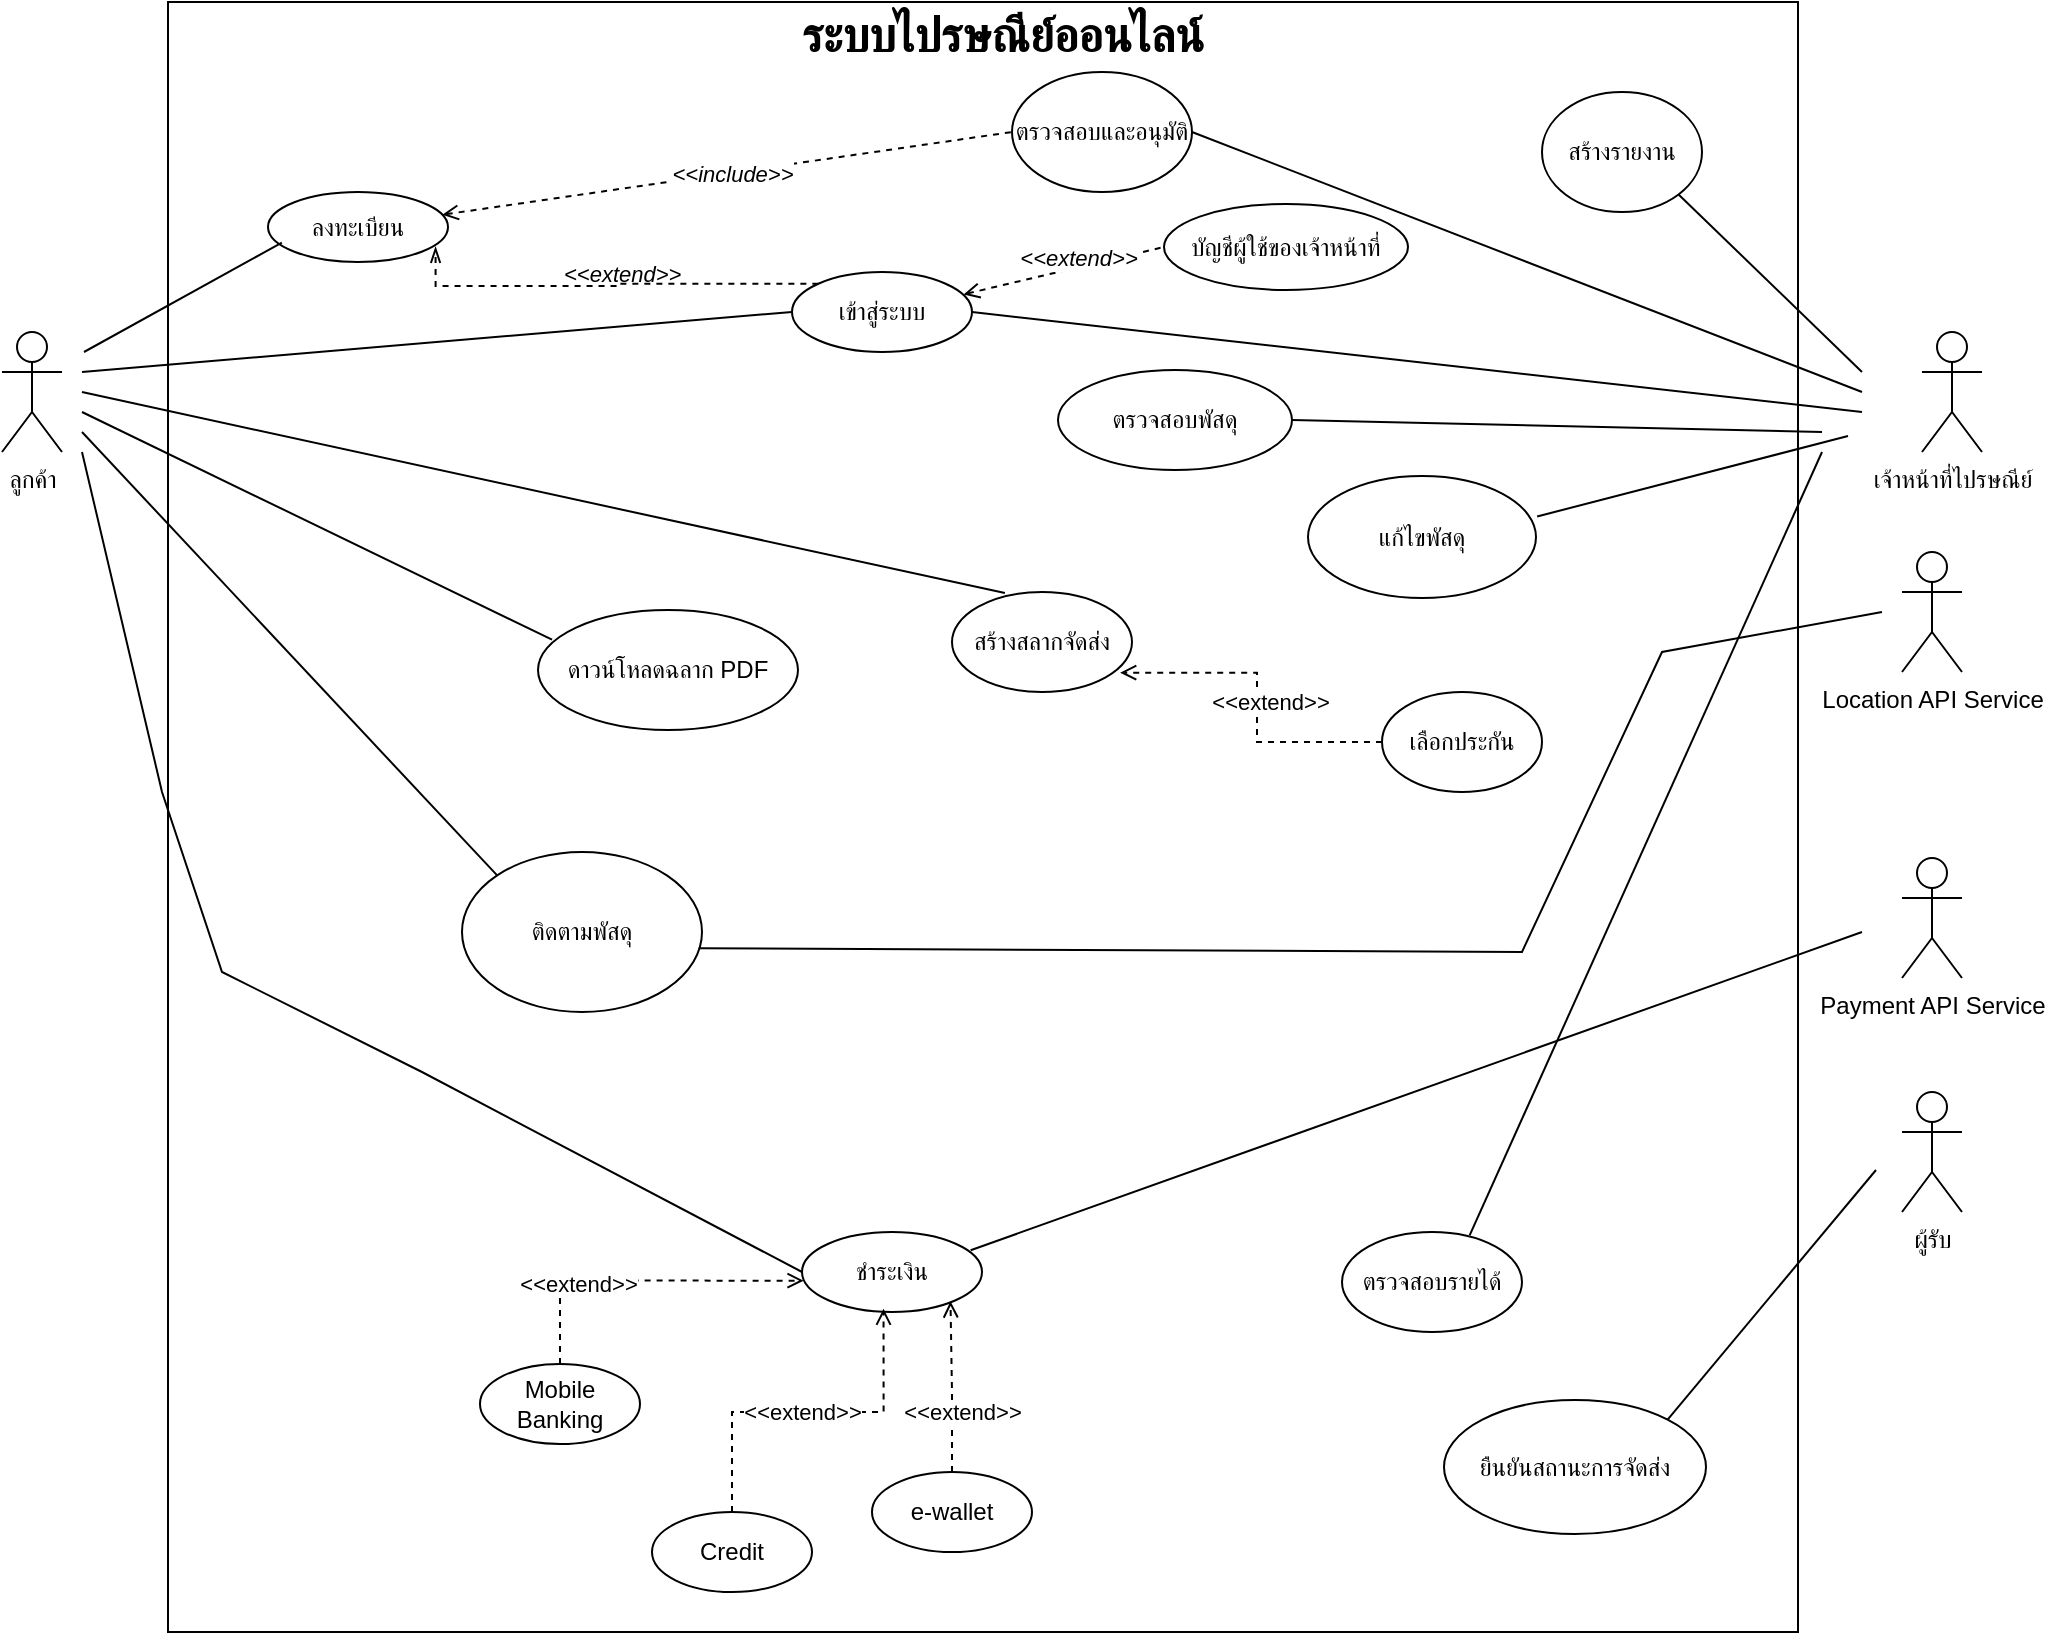 <mxfile version="24.7.1" type="device" pages="2">
  <diagram name="Page-1" id="95ZrPIqYdcXDnfF_MBru">
    <mxGraphModel dx="1434" dy="762" grid="0" gridSize="10" guides="1" tooltips="1" connect="1" arrows="1" fold="1" page="0" pageScale="1" pageWidth="1100" pageHeight="850" math="0" shadow="0">
      <root>
        <mxCell id="0" />
        <mxCell id="1" parent="0" />
        <mxCell id="7-6Lv_rlzNiXegF4iWon-155" value="&lt;div&gt;&lt;br/&gt;&lt;/div&gt;" style="whiteSpace=wrap;html=1;aspect=fixed;" parent="1" vertex="1">
          <mxGeometry x="143" y="145" width="815" height="815" as="geometry" />
        </mxCell>
        <mxCell id="7-6Lv_rlzNiXegF4iWon-2" value="&lt;span style=&quot;line-height: 107%;&quot; lang=&quot;TH&quot;&gt;&lt;b style=&quot;&quot;&gt;&lt;font face=&quot;Helvetica&quot; style=&quot;font-size: 24px;&quot;&gt;ระบบไปรษณีย์ออนไลน์&lt;/font&gt;&lt;/b&gt;&lt;/span&gt;" style="text;html=1;align=center;verticalAlign=middle;whiteSpace=wrap;rounded=0;" parent="1" vertex="1">
          <mxGeometry x="422" y="149" width="277" height="29" as="geometry" />
        </mxCell>
        <mxCell id="7-6Lv_rlzNiXegF4iWon-3" value="ลูกค้า" style="shape=umlActor;verticalLabelPosition=bottom;verticalAlign=top;html=1;outlineConnect=0;" parent="1" vertex="1">
          <mxGeometry x="60" y="310" width="30" height="60" as="geometry" />
        </mxCell>
        <mxCell id="7-6Lv_rlzNiXegF4iWon-7" value="Payment API Service" style="shape=umlActor;verticalLabelPosition=bottom;verticalAlign=top;html=1;outlineConnect=0;" parent="1" vertex="1">
          <mxGeometry x="1010" y="573" width="30" height="60" as="geometry" />
        </mxCell>
        <mxCell id="7-6Lv_rlzNiXegF4iWon-15" value="&lt;span style=&quot;line-height: 107%;&quot; lang=&quot;TH&quot;&gt;&lt;font style=&quot;font-size: 12px;&quot; face=&quot;Helvetica&quot;&gt;เจ้าหน้าที่ไปรษณีย์&lt;/font&gt;&lt;/span&gt;" style="shape=umlActor;verticalLabelPosition=bottom;verticalAlign=top;html=1;outlineConnect=0;" parent="1" vertex="1">
          <mxGeometry x="1020" y="310" width="30" height="60" as="geometry" />
        </mxCell>
        <mxCell id="7-6Lv_rlzNiXegF4iWon-23" value="ตรวจสอบและอนุมัติ" style="ellipse;whiteSpace=wrap;html=1;" parent="1" vertex="1">
          <mxGeometry x="565" y="180" width="90" height="60" as="geometry" />
        </mxCell>
        <mxCell id="7-6Lv_rlzNiXegF4iWon-30" value="เข้าสู่ระบบ" style="ellipse;whiteSpace=wrap;html=1;" parent="1" vertex="1">
          <mxGeometry x="455" y="280" width="90" height="40" as="geometry" />
        </mxCell>
        <mxCell id="7-6Lv_rlzNiXegF4iWon-35" value="ลงทะเบียน" style="ellipse;whiteSpace=wrap;html=1;" parent="1" vertex="1">
          <mxGeometry x="193" y="240" width="90" height="35" as="geometry" />
        </mxCell>
        <mxCell id="7-6Lv_rlzNiXegF4iWon-38" value="" style="endArrow=none;html=1;rounded=0;entryX=0;entryY=0.5;entryDx=0;entryDy=0;" parent="1" target="7-6Lv_rlzNiXegF4iWon-30" edge="1">
          <mxGeometry width="50" height="50" relative="1" as="geometry">
            <mxPoint x="100" y="330" as="sourcePoint" />
            <mxPoint x="470" y="250" as="targetPoint" />
          </mxGeometry>
        </mxCell>
        <mxCell id="7-6Lv_rlzNiXegF4iWon-41" value="" style="endArrow=none;html=1;rounded=0;entryX=1;entryY=0.5;entryDx=0;entryDy=0;" parent="1" target="7-6Lv_rlzNiXegF4iWon-23" edge="1">
          <mxGeometry width="50" height="50" relative="1" as="geometry">
            <mxPoint x="990" y="340" as="sourcePoint" />
            <mxPoint x="650" y="310" as="targetPoint" />
          </mxGeometry>
        </mxCell>
        <mxCell id="7-6Lv_rlzNiXegF4iWon-44" value="สร้างสลากจัดส่ง" style="ellipse;whiteSpace=wrap;html=1;" parent="1" vertex="1">
          <mxGeometry x="535" y="440" width="90" height="50" as="geometry" />
        </mxCell>
        <mxCell id="7-6Lv_rlzNiXegF4iWon-45" value="" style="endArrow=none;html=1;rounded=0;exitX=1;exitY=0.5;exitDx=0;exitDy=0;" parent="1" source="7-6Lv_rlzNiXegF4iWon-30" edge="1">
          <mxGeometry width="50" height="50" relative="1" as="geometry">
            <mxPoint x="670" y="430" as="sourcePoint" />
            <mxPoint x="990" y="350" as="targetPoint" />
          </mxGeometry>
        </mxCell>
        <mxCell id="7-6Lv_rlzNiXegF4iWon-47" value="" style="endArrow=none;html=1;rounded=0;entryX=0.294;entryY=0.011;entryDx=0;entryDy=0;entryPerimeter=0;" parent="1" target="7-6Lv_rlzNiXegF4iWon-44" edge="1">
          <mxGeometry width="50" height="50" relative="1" as="geometry">
            <mxPoint x="100" y="340" as="sourcePoint" />
            <mxPoint x="320" y="390" as="targetPoint" />
          </mxGeometry>
        </mxCell>
        <mxCell id="7-6Lv_rlzNiXegF4iWon-63" value="ตรวจสอบพัสดุ" style="ellipse;whiteSpace=wrap;html=1;" parent="1" vertex="1">
          <mxGeometry x="588" y="329" width="117" height="50" as="geometry" />
        </mxCell>
        <mxCell id="7-6Lv_rlzNiXegF4iWon-65" value="" style="endArrow=none;html=1;rounded=0;exitX=1;exitY=0.5;exitDx=0;exitDy=0;" parent="1" source="7-6Lv_rlzNiXegF4iWon-63" edge="1">
          <mxGeometry width="50" height="50" relative="1" as="geometry">
            <mxPoint x="620" y="470" as="sourcePoint" />
            <mxPoint x="970" y="360" as="targetPoint" />
          </mxGeometry>
        </mxCell>
        <mxCell id="7-6Lv_rlzNiXegF4iWon-66" value="ชำระเงิน" style="ellipse;whiteSpace=wrap;html=1;" parent="1" vertex="1">
          <mxGeometry x="460" y="760" width="90" height="40" as="geometry" />
        </mxCell>
        <mxCell id="7-6Lv_rlzNiXegF4iWon-70" value="" style="endArrow=none;html=1;rounded=0;entryX=0;entryY=0.5;entryDx=0;entryDy=0;" parent="1" target="7-6Lv_rlzNiXegF4iWon-66" edge="1">
          <mxGeometry width="50" height="50" relative="1" as="geometry">
            <mxPoint x="100" y="370" as="sourcePoint" />
            <mxPoint x="400" y="510" as="targetPoint" />
            <Array as="points">
              <mxPoint x="140" y="540" />
              <mxPoint x="170" y="630" />
              <mxPoint x="270" y="680" />
            </Array>
          </mxGeometry>
        </mxCell>
        <mxCell id="7-6Lv_rlzNiXegF4iWon-71" value="Mobile Banking" style="ellipse;whiteSpace=wrap;html=1;" parent="1" vertex="1">
          <mxGeometry x="299" y="826" width="80" height="40" as="geometry" />
        </mxCell>
        <mxCell id="7-6Lv_rlzNiXegF4iWon-72" value="Credit" style="ellipse;whiteSpace=wrap;html=1;" parent="1" vertex="1">
          <mxGeometry x="385" y="900" width="80" height="40" as="geometry" />
        </mxCell>
        <mxCell id="7-6Lv_rlzNiXegF4iWon-74" value="" style="endArrow=none;html=1;rounded=0;exitX=0.937;exitY=0.228;exitDx=0;exitDy=0;exitPerimeter=0;" parent="1" source="7-6Lv_rlzNiXegF4iWon-66" edge="1">
          <mxGeometry width="50" height="50" relative="1" as="geometry">
            <mxPoint x="750" y="710" as="sourcePoint" />
            <mxPoint x="990" y="610" as="targetPoint" />
          </mxGeometry>
        </mxCell>
        <mxCell id="7-6Lv_rlzNiXegF4iWon-76" value="e-wallet" style="ellipse;whiteSpace=wrap;html=1;" parent="1" vertex="1">
          <mxGeometry x="495" y="880" width="80" height="40" as="geometry" />
        </mxCell>
        <mxCell id="7-6Lv_rlzNiXegF4iWon-77" style="edgeStyle=orthogonalEdgeStyle;rounded=0;orthogonalLoop=1;jettySize=auto;html=1;exitX=0.5;exitY=0;exitDx=0;exitDy=0;entryX=0.009;entryY=0.608;entryDx=0;entryDy=0;entryPerimeter=0;dashed=1;endArrow=open;endFill=0;" parent="1" source="7-6Lv_rlzNiXegF4iWon-71" target="7-6Lv_rlzNiXegF4iWon-66" edge="1">
          <mxGeometry relative="1" as="geometry" />
        </mxCell>
        <mxCell id="7-6Lv_rlzNiXegF4iWon-80" value="&amp;lt;&amp;lt;extend&amp;gt;&amp;gt;" style="edgeLabel;html=1;align=center;verticalAlign=middle;resizable=0;points=[];" parent="7-6Lv_rlzNiXegF4iWon-77" vertex="1" connectable="0">
          <mxGeometry x="-0.381" y="-1" relative="1" as="geometry">
            <mxPoint as="offset" />
          </mxGeometry>
        </mxCell>
        <mxCell id="7-6Lv_rlzNiXegF4iWon-78" style="edgeStyle=orthogonalEdgeStyle;rounded=0;orthogonalLoop=1;jettySize=auto;html=1;exitX=0.5;exitY=0;exitDx=0;exitDy=0;entryX=0.453;entryY=0.958;entryDx=0;entryDy=0;entryPerimeter=0;dashed=1;endArrow=open;endFill=0;" parent="1" source="7-6Lv_rlzNiXegF4iWon-72" target="7-6Lv_rlzNiXegF4iWon-66" edge="1">
          <mxGeometry relative="1" as="geometry" />
        </mxCell>
        <mxCell id="7-6Lv_rlzNiXegF4iWon-81" value="&amp;lt;&amp;lt;extend&amp;gt;&amp;gt;" style="edgeLabel;html=1;align=center;verticalAlign=middle;resizable=0;points=[];" parent="7-6Lv_rlzNiXegF4iWon-78" vertex="1" connectable="0">
          <mxGeometry x="0.123" y="1" relative="1" as="geometry">
            <mxPoint x="-15" y="1" as="offset" />
          </mxGeometry>
        </mxCell>
        <mxCell id="7-6Lv_rlzNiXegF4iWon-84" value="เลือกประกัน" style="ellipse;whiteSpace=wrap;html=1;" parent="1" vertex="1">
          <mxGeometry x="750" y="490" width="80" height="50" as="geometry" />
        </mxCell>
        <mxCell id="7-6Lv_rlzNiXegF4iWon-99" value="สร้างรายงาน" style="ellipse;whiteSpace=wrap;html=1;" parent="1" vertex="1">
          <mxGeometry x="830" y="190" width="80" height="60" as="geometry" />
        </mxCell>
        <mxCell id="7-6Lv_rlzNiXegF4iWon-101" value="" style="endArrow=none;html=1;rounded=0;entryX=1;entryY=1;entryDx=0;entryDy=0;" parent="1" target="7-6Lv_rlzNiXegF4iWon-99" edge="1">
          <mxGeometry width="50" height="50" relative="1" as="geometry">
            <mxPoint x="990" y="330" as="sourcePoint" />
            <mxPoint x="880" y="270" as="targetPoint" />
          </mxGeometry>
        </mxCell>
        <mxCell id="7-6Lv_rlzNiXegF4iWon-110" style="edgeStyle=orthogonalEdgeStyle;rounded=0;orthogonalLoop=1;jettySize=auto;html=1;exitX=0.5;exitY=0;exitDx=0;exitDy=0;entryX=0.825;entryY=0.867;entryDx=0;entryDy=0;entryPerimeter=0;dashed=1;endArrow=open;endFill=0;" parent="1" source="7-6Lv_rlzNiXegF4iWon-76" target="7-6Lv_rlzNiXegF4iWon-66" edge="1">
          <mxGeometry relative="1" as="geometry" />
        </mxCell>
        <mxCell id="7-6Lv_rlzNiXegF4iWon-113" value="&amp;lt;&amp;lt;extend&amp;gt;&amp;gt;" style="edgeLabel;html=1;align=center;verticalAlign=middle;resizable=0;points=[];" parent="1" vertex="1" connectable="0">
          <mxGeometry x="540" y="850" as="geometry" />
        </mxCell>
        <mxCell id="7-6Lv_rlzNiXegF4iWon-115" style="edgeStyle=orthogonalEdgeStyle;rounded=0;orthogonalLoop=1;jettySize=auto;html=1;exitX=0;exitY=0.5;exitDx=0;exitDy=0;entryX=0.934;entryY=0.807;entryDx=0;entryDy=0;entryPerimeter=0;dashed=1;endArrow=open;endFill=0;" parent="1" source="7-6Lv_rlzNiXegF4iWon-84" target="7-6Lv_rlzNiXegF4iWon-44" edge="1">
          <mxGeometry relative="1" as="geometry" />
        </mxCell>
        <mxCell id="7-6Lv_rlzNiXegF4iWon-117" value="&amp;lt;&amp;lt;extend&amp;gt;&amp;gt;" style="edgeLabel;html=1;align=center;verticalAlign=middle;resizable=0;points=[];" parent="7-6Lv_rlzNiXegF4iWon-115" vertex="1" connectable="0">
          <mxGeometry x="-0.324" relative="1" as="geometry">
            <mxPoint y="-20" as="offset" />
          </mxGeometry>
        </mxCell>
        <mxCell id="7-6Lv_rlzNiXegF4iWon-118" value="ดาวน์โหลดฉลาก PDF" style="ellipse;whiteSpace=wrap;html=1;" parent="1" vertex="1">
          <mxGeometry x="328" y="449" width="130" height="60" as="geometry" />
        </mxCell>
        <mxCell id="7-6Lv_rlzNiXegF4iWon-119" value="" style="endArrow=none;html=1;rounded=0;entryX=0.054;entryY=0.247;entryDx=0;entryDy=0;entryPerimeter=0;" parent="1" target="7-6Lv_rlzNiXegF4iWon-118" edge="1">
          <mxGeometry width="50" height="50" relative="1" as="geometry">
            <mxPoint x="100" y="350" as="sourcePoint" />
            <mxPoint x="390" y="480" as="targetPoint" />
          </mxGeometry>
        </mxCell>
        <mxCell id="7-6Lv_rlzNiXegF4iWon-122" value="ติดตามพัสดุ" style="ellipse;whiteSpace=wrap;html=1;" parent="1" vertex="1">
          <mxGeometry x="290" y="570" width="120" height="80" as="geometry" />
        </mxCell>
        <mxCell id="7-6Lv_rlzNiXegF4iWon-123" value="" style="endArrow=none;html=1;rounded=0;exitX=0.986;exitY=0.601;exitDx=0;exitDy=0;exitPerimeter=0;" parent="1" source="7-6Lv_rlzNiXegF4iWon-122" edge="1">
          <mxGeometry width="50" height="50" relative="1" as="geometry">
            <mxPoint x="390" y="570" as="sourcePoint" />
            <mxPoint x="1000" y="450" as="targetPoint" />
            <Array as="points">
              <mxPoint x="820" y="620" />
              <mxPoint x="890" y="470" />
            </Array>
          </mxGeometry>
        </mxCell>
        <mxCell id="7-6Lv_rlzNiXegF4iWon-124" value="" style="endArrow=none;html=1;rounded=0;exitX=0;exitY=0;exitDx=0;exitDy=0;" parent="1" source="7-6Lv_rlzNiXegF4iWon-122" edge="1">
          <mxGeometry width="50" height="50" relative="1" as="geometry">
            <mxPoint x="370" y="510" as="sourcePoint" />
            <mxPoint x="100" y="360" as="targetPoint" />
          </mxGeometry>
        </mxCell>
        <mxCell id="7-6Lv_rlzNiXegF4iWon-125" value="Location API Service" style="shape=umlActor;verticalLabelPosition=bottom;verticalAlign=top;html=1;outlineConnect=0;" parent="1" vertex="1">
          <mxGeometry x="1010" y="420" width="30" height="60" as="geometry" />
        </mxCell>
        <mxCell id="7-6Lv_rlzNiXegF4iWon-144" value="ตรวจสอบรายได้" style="ellipse;whiteSpace=wrap;html=1;" parent="1" vertex="1">
          <mxGeometry x="730" y="760" width="90" height="50" as="geometry" />
        </mxCell>
        <mxCell id="7-6Lv_rlzNiXegF4iWon-145" value="" style="endArrow=none;html=1;rounded=0;exitX=0.709;exitY=0.034;exitDx=0;exitDy=0;exitPerimeter=0;" parent="1" source="7-6Lv_rlzNiXegF4iWon-144" edge="1">
          <mxGeometry width="50" height="50" relative="1" as="geometry">
            <mxPoint x="710" y="640" as="sourcePoint" />
            <mxPoint x="970" y="370" as="targetPoint" />
          </mxGeometry>
        </mxCell>
        <mxCell id="KJnzrBuLwKT1FvQzbsOl-3" value="" style="endArrow=none;html=1;rounded=0;entryX=0.077;entryY=0.723;entryDx=0;entryDy=0;entryPerimeter=0;" parent="1" target="7-6Lv_rlzNiXegF4iWon-35" edge="1">
          <mxGeometry width="50" height="50" relative="1" as="geometry">
            <mxPoint x="101" y="320" as="sourcePoint" />
            <mxPoint x="559" y="267" as="targetPoint" />
          </mxGeometry>
        </mxCell>
        <mxCell id="KJnzrBuLwKT1FvQzbsOl-5" value="" style="endArrow=none;dashed=1;html=1;rounded=0;entryX=0;entryY=0.5;entryDx=0;entryDy=0;startArrow=open;startFill=0;" parent="1" source="7-6Lv_rlzNiXegF4iWon-35" target="7-6Lv_rlzNiXegF4iWon-23" edge="1">
          <mxGeometry width="50" height="50" relative="1" as="geometry">
            <mxPoint x="434.1" y="208.35" as="sourcePoint" />
            <mxPoint x="562" y="178" as="targetPoint" />
          </mxGeometry>
        </mxCell>
        <mxCell id="KJnzrBuLwKT1FvQzbsOl-6" value="&lt;i&gt;&amp;lt;&amp;lt;include&amp;gt;&amp;gt;&lt;/i&gt;" style="edgeLabel;html=1;align=center;verticalAlign=middle;resizable=0;points=[];" parent="1" vertex="1" connectable="0">
          <mxGeometry x="425.001" y="231" as="geometry" />
        </mxCell>
        <mxCell id="KJnzrBuLwKT1FvQzbsOl-7" value="บัญชีผู้ใช้ของเจ้าหน้าที่" style="ellipse;whiteSpace=wrap;html=1;" parent="1" vertex="1">
          <mxGeometry x="641" y="246" width="122" height="43" as="geometry" />
        </mxCell>
        <mxCell id="KJnzrBuLwKT1FvQzbsOl-8" value="" style="endArrow=none;dashed=1;html=1;rounded=0;entryX=0;entryY=0.5;entryDx=0;entryDy=0;exitX=0.953;exitY=0.28;exitDx=0;exitDy=0;exitPerimeter=0;startArrow=open;startFill=0;" parent="1" source="7-6Lv_rlzNiXegF4iWon-30" target="KJnzrBuLwKT1FvQzbsOl-7" edge="1">
          <mxGeometry width="50" height="50" relative="1" as="geometry">
            <mxPoint x="596" y="402" as="sourcePoint" />
            <mxPoint x="646" y="352" as="targetPoint" />
          </mxGeometry>
        </mxCell>
        <mxCell id="KJnzrBuLwKT1FvQzbsOl-9" value="&lt;i&gt;&amp;lt;&amp;lt;extend&amp;gt;&amp;gt;&lt;/i&gt;" style="edgeLabel;html=1;align=center;verticalAlign=middle;resizable=0;points=[];" parent="1" vertex="1" connectable="0">
          <mxGeometry x="537.001" y="218" as="geometry">
            <mxPoint x="61" y="55" as="offset" />
          </mxGeometry>
        </mxCell>
        <mxCell id="sT2nP3iy4RRpPz4SLDVx-1" value="ผู้รับ" style="shape=umlActor;verticalLabelPosition=bottom;verticalAlign=top;html=1;outlineConnect=0;" vertex="1" parent="1">
          <mxGeometry x="1010" y="690" width="30" height="60" as="geometry" />
        </mxCell>
        <mxCell id="sT2nP3iy4RRpPz4SLDVx-3" value="ยืนยันสถานะการจัดส่ง" style="ellipse;whiteSpace=wrap;html=1;" vertex="1" parent="1">
          <mxGeometry x="781" y="844" width="131" height="67" as="geometry" />
        </mxCell>
        <mxCell id="sT2nP3iy4RRpPz4SLDVx-5" value="แก้ไขพัสดุ" style="ellipse;whiteSpace=wrap;html=1;" vertex="1" parent="1">
          <mxGeometry x="713" y="382" width="114" height="61" as="geometry" />
        </mxCell>
        <mxCell id="sT2nP3iy4RRpPz4SLDVx-6" value="" style="endArrow=none;html=1;rounded=0;exitX=1.005;exitY=0.332;exitDx=0;exitDy=0;exitPerimeter=0;" edge="1" parent="1" source="sT2nP3iy4RRpPz4SLDVx-5">
          <mxGeometry width="50" height="50" relative="1" as="geometry">
            <mxPoint x="609" y="469" as="sourcePoint" />
            <mxPoint x="983" y="362" as="targetPoint" />
          </mxGeometry>
        </mxCell>
        <mxCell id="sT2nP3iy4RRpPz4SLDVx-7" value="" style="endArrow=none;html=1;rounded=0;exitX=1;exitY=0;exitDx=0;exitDy=0;" edge="1" parent="1" source="sT2nP3iy4RRpPz4SLDVx-3">
          <mxGeometry width="50" height="50" relative="1" as="geometry">
            <mxPoint x="729" y="679" as="sourcePoint" />
            <mxPoint x="997" y="729" as="targetPoint" />
          </mxGeometry>
        </mxCell>
        <mxCell id="sT2nP3iy4RRpPz4SLDVx-10" value="&lt;i style=&quot;forced-color-adjust: none; color: rgb(0, 0, 0); font-family: Helvetica; font-size: 11px; font-variant-ligatures: normal; font-variant-caps: normal; font-weight: 400; letter-spacing: normal; orphans: 2; text-align: center; text-indent: 0px; text-transform: none; widows: 2; word-spacing: 0px; -webkit-text-stroke-width: 0px; white-space: nowrap; text-decoration-thickness: initial; text-decoration-style: initial; text-decoration-color: initial;&quot;&gt;&amp;lt;&amp;lt;extend&amp;gt;&amp;gt;&lt;/i&gt;" style="text;whiteSpace=wrap;html=1;labelBackgroundColor=default;" vertex="1" parent="1">
          <mxGeometry x="339" y="267" width="66" height="32" as="geometry" />
        </mxCell>
        <mxCell id="sT2nP3iy4RRpPz4SLDVx-11" style="edgeStyle=orthogonalEdgeStyle;rounded=0;orthogonalLoop=1;jettySize=auto;html=1;exitX=0;exitY=0;exitDx=0;exitDy=0;entryX=0.931;entryY=0.783;entryDx=0;entryDy=0;entryPerimeter=0;dashed=1;endArrow=openThin;endFill=0;" edge="1" parent="1" source="7-6Lv_rlzNiXegF4iWon-30" target="7-6Lv_rlzNiXegF4iWon-35">
          <mxGeometry relative="1" as="geometry">
            <Array as="points">
              <mxPoint x="369" y="286" />
              <mxPoint x="369" y="287" />
              <mxPoint x="277" y="287" />
            </Array>
          </mxGeometry>
        </mxCell>
      </root>
    </mxGraphModel>
  </diagram>
  <diagram name="Copy of Page-1" id="CidNdxwtVqcPmn9i2ZuL">
    <mxGraphModel dx="1434" dy="746" grid="0" gridSize="10" guides="1" tooltips="1" connect="1" arrows="1" fold="1" page="1" pageScale="1" pageWidth="1100" pageHeight="850" math="0" shadow="0">
      <root>
        <mxCell id="AkClmKu0zyhQt-nkgkuK-0" />
        <mxCell id="AkClmKu0zyhQt-nkgkuK-1" parent="AkClmKu0zyhQt-nkgkuK-0" />
        <mxCell id="AkClmKu0zyhQt-nkgkuK-2" value="" style="whiteSpace=wrap;html=1;aspect=fixed;" vertex="1" parent="AkClmKu0zyhQt-nkgkuK-1">
          <mxGeometry x="143" y="145" width="815" height="815" as="geometry" />
        </mxCell>
        <mxCell id="AkClmKu0zyhQt-nkgkuK-3" value="&lt;span style=&quot;line-height: 107%;&quot; lang=&quot;TH&quot;&gt;&lt;b style=&quot;&quot;&gt;&lt;font face=&quot;Helvetica&quot; style=&quot;font-size: 24px;&quot;&gt;ระบบไปรษณีย์ออนไลน์&lt;/font&gt;&lt;/b&gt;&lt;/span&gt;" style="text;html=1;align=center;verticalAlign=middle;whiteSpace=wrap;rounded=0;" vertex="1" parent="AkClmKu0zyhQt-nkgkuK-1">
          <mxGeometry x="422" y="149" width="277" height="29" as="geometry" />
        </mxCell>
        <mxCell id="AkClmKu0zyhQt-nkgkuK-4" value="ลูกค้า" style="shape=umlActor;verticalLabelPosition=bottom;verticalAlign=top;html=1;outlineConnect=0;" vertex="1" parent="AkClmKu0zyhQt-nkgkuK-1">
          <mxGeometry x="60" y="310" width="30" height="60" as="geometry" />
        </mxCell>
        <mxCell id="AkClmKu0zyhQt-nkgkuK-5" value="Payment API Service" style="shape=umlActor;verticalLabelPosition=bottom;verticalAlign=top;html=1;outlineConnect=0;" vertex="1" parent="AkClmKu0zyhQt-nkgkuK-1">
          <mxGeometry x="1010" y="670" width="30" height="60" as="geometry" />
        </mxCell>
        <mxCell id="AkClmKu0zyhQt-nkgkuK-6" value="Pricing Calculator API&lt;div&gt;Service&lt;/div&gt;" style="shape=umlActor;verticalLabelPosition=bottom;verticalAlign=top;html=1;outlineConnect=0;" vertex="1" parent="AkClmKu0zyhQt-nkgkuK-1">
          <mxGeometry x="1010" y="530" width="30" height="60" as="geometry" />
        </mxCell>
        <mxCell id="AkClmKu0zyhQt-nkgkuK-7" style="edgeStyle=orthogonalEdgeStyle;rounded=0;orthogonalLoop=1;jettySize=auto;html=1;exitX=1;exitY=0.5;exitDx=0;exitDy=0;entryX=0;entryY=0.5;entryDx=0;entryDy=0;dashed=1;endArrow=open;endFill=0;" edge="1" parent="AkClmKu0zyhQt-nkgkuK-1" source="AkClmKu0zyhQt-nkgkuK-9" target="AkClmKu0zyhQt-nkgkuK-11">
          <mxGeometry relative="1" as="geometry" />
        </mxCell>
        <mxCell id="AkClmKu0zyhQt-nkgkuK-8" value="&amp;lt;&amp;lt;include&amp;gt;&amp;gt;" style="edgeLabel;html=1;align=center;verticalAlign=middle;resizable=0;points=[];" vertex="1" connectable="0" parent="AkClmKu0zyhQt-nkgkuK-7">
          <mxGeometry x="-0.308" relative="1" as="geometry">
            <mxPoint x="15" as="offset" />
          </mxGeometry>
        </mxCell>
        <mxCell id="AkClmKu0zyhQt-nkgkuK-9" value="ยืนยันตัวตน" style="ellipse;whiteSpace=wrap;html=1;" vertex="1" parent="AkClmKu0zyhQt-nkgkuK-1">
          <mxGeometry x="345" y="180" width="90" height="50" as="geometry" />
        </mxCell>
        <mxCell id="AkClmKu0zyhQt-nkgkuK-10" value="&lt;span style=&quot;line-height: 107%;&quot; lang=&quot;TH&quot;&gt;&lt;font style=&quot;font-size: 12px;&quot; face=&quot;Helvetica&quot;&gt;เจ้าหน้าที่ไปรษณีย์&lt;/font&gt;&lt;/span&gt;" style="shape=umlActor;verticalLabelPosition=bottom;verticalAlign=top;html=1;outlineConnect=0;" vertex="1" parent="AkClmKu0zyhQt-nkgkuK-1">
          <mxGeometry x="1020" y="310" width="30" height="60" as="geometry" />
        </mxCell>
        <mxCell id="AkClmKu0zyhQt-nkgkuK-11" value="ตรวจสอบและอนุมัติ" style="ellipse;whiteSpace=wrap;html=1;" vertex="1" parent="AkClmKu0zyhQt-nkgkuK-1">
          <mxGeometry x="565" y="180" width="90" height="60" as="geometry" />
        </mxCell>
        <mxCell id="AkClmKu0zyhQt-nkgkuK-12" style="edgeStyle=orthogonalEdgeStyle;rounded=0;orthogonalLoop=1;jettySize=auto;html=1;exitX=0.5;exitY=0;exitDx=0;exitDy=0;dashed=1;endArrow=open;endFill=0;" edge="1" parent="AkClmKu0zyhQt-nkgkuK-1" source="AkClmKu0zyhQt-nkgkuK-16" target="AkClmKu0zyhQt-nkgkuK-9">
          <mxGeometry relative="1" as="geometry" />
        </mxCell>
        <mxCell id="AkClmKu0zyhQt-nkgkuK-13" value="&lt;i&gt;&amp;lt;&amp;lt;include&amp;gt;&amp;gt;&lt;/i&gt;" style="edgeLabel;html=1;align=center;verticalAlign=middle;resizable=0;points=[];" vertex="1" connectable="0" parent="AkClmKu0zyhQt-nkgkuK-12">
          <mxGeometry x="-0.233" relative="1" as="geometry">
            <mxPoint as="offset" />
          </mxGeometry>
        </mxCell>
        <mxCell id="AkClmKu0zyhQt-nkgkuK-14" style="edgeStyle=orthogonalEdgeStyle;rounded=0;orthogonalLoop=1;jettySize=auto;html=1;exitX=0.5;exitY=1;exitDx=0;exitDy=0;dashed=1;endArrow=open;endFill=0;" edge="1" parent="AkClmKu0zyhQt-nkgkuK-1" source="AkClmKu0zyhQt-nkgkuK-16" target="AkClmKu0zyhQt-nkgkuK-17">
          <mxGeometry relative="1" as="geometry" />
        </mxCell>
        <mxCell id="AkClmKu0zyhQt-nkgkuK-15" value="&lt;i&gt;&amp;lt;&amp;lt;include&amp;gt;&amp;gt;&lt;/i&gt;" style="edgeLabel;html=1;align=center;verticalAlign=middle;resizable=0;points=[];" vertex="1" connectable="0" parent="AkClmKu0zyhQt-nkgkuK-14">
          <mxGeometry x="-0.241" y="-1" relative="1" as="geometry">
            <mxPoint as="offset" />
          </mxGeometry>
        </mxCell>
        <mxCell id="AkClmKu0zyhQt-nkgkuK-16" value="เข้าสู่ระบบ" style="ellipse;whiteSpace=wrap;html=1;" vertex="1" parent="AkClmKu0zyhQt-nkgkuK-1">
          <mxGeometry x="455" y="280" width="90" height="40" as="geometry" />
        </mxCell>
        <mxCell id="AkClmKu0zyhQt-nkgkuK-17" value="ลงทะเบียน" style="ellipse;whiteSpace=wrap;html=1;" vertex="1" parent="AkClmKu0zyhQt-nkgkuK-1">
          <mxGeometry x="345" y="345" width="90" height="35" as="geometry" />
        </mxCell>
        <mxCell id="AkClmKu0zyhQt-nkgkuK-18" value="" style="endArrow=none;html=1;rounded=0;entryX=0;entryY=0.5;entryDx=0;entryDy=0;" edge="1" parent="AkClmKu0zyhQt-nkgkuK-1" target="AkClmKu0zyhQt-nkgkuK-16">
          <mxGeometry width="50" height="50" relative="1" as="geometry">
            <mxPoint x="100" y="330" as="sourcePoint" />
            <mxPoint x="470" y="250" as="targetPoint" />
          </mxGeometry>
        </mxCell>
        <mxCell id="AkClmKu0zyhQt-nkgkuK-19" value="" style="endArrow=none;html=1;rounded=0;entryX=1;entryY=0.5;entryDx=0;entryDy=0;" edge="1" parent="AkClmKu0zyhQt-nkgkuK-1" target="AkClmKu0zyhQt-nkgkuK-11">
          <mxGeometry width="50" height="50" relative="1" as="geometry">
            <mxPoint x="990" y="340" as="sourcePoint" />
            <mxPoint x="650" y="310" as="targetPoint" />
          </mxGeometry>
        </mxCell>
        <mxCell id="AkClmKu0zyhQt-nkgkuK-20" value="สร้างสลากจัดส่ง" style="ellipse;whiteSpace=wrap;html=1;" vertex="1" parent="AkClmKu0zyhQt-nkgkuK-1">
          <mxGeometry x="535" y="440" width="90" height="50" as="geometry" />
        </mxCell>
        <mxCell id="AkClmKu0zyhQt-nkgkuK-21" value="" style="endArrow=none;html=1;rounded=0;exitX=1;exitY=0.5;exitDx=0;exitDy=0;" edge="1" parent="AkClmKu0zyhQt-nkgkuK-1" source="AkClmKu0zyhQt-nkgkuK-16">
          <mxGeometry width="50" height="50" relative="1" as="geometry">
            <mxPoint x="670" y="430" as="sourcePoint" />
            <mxPoint x="990" y="350" as="targetPoint" />
          </mxGeometry>
        </mxCell>
        <mxCell id="AkClmKu0zyhQt-nkgkuK-22" value="" style="endArrow=none;html=1;rounded=0;entryX=0.294;entryY=0.011;entryDx=0;entryDy=0;entryPerimeter=0;" edge="1" parent="AkClmKu0zyhQt-nkgkuK-1" target="AkClmKu0zyhQt-nkgkuK-20">
          <mxGeometry width="50" height="50" relative="1" as="geometry">
            <mxPoint x="100" y="340" as="sourcePoint" />
            <mxPoint x="320" y="390" as="targetPoint" />
          </mxGeometry>
        </mxCell>
        <mxCell id="AkClmKu0zyhQt-nkgkuK-23" value="เลือกประเภทขนาดพัสดุ" style="ellipse;whiteSpace=wrap;html=1;" vertex="1" parent="AkClmKu0zyhQt-nkgkuK-1">
          <mxGeometry x="280" y="470" width="90" height="50" as="geometry" />
        </mxCell>
        <mxCell id="AkClmKu0zyhQt-nkgkuK-24" value="กรอกข้อมูลน้ำหนัก" style="ellipse;whiteSpace=wrap;html=1;" vertex="1" parent="AkClmKu0zyhQt-nkgkuK-1">
          <mxGeometry x="455" y="560" width="90" height="50" as="geometry" />
        </mxCell>
        <mxCell id="AkClmKu0zyhQt-nkgkuK-25" style="edgeStyle=orthogonalEdgeStyle;rounded=0;orthogonalLoop=1;jettySize=auto;html=1;exitX=0.5;exitY=0;exitDx=0;exitDy=0;entryX=0.5;entryY=1;entryDx=0;entryDy=0;dashed=1;endArrow=open;endFill=0;" edge="1" parent="AkClmKu0zyhQt-nkgkuK-1" source="AkClmKu0zyhQt-nkgkuK-27" target="AkClmKu0zyhQt-nkgkuK-20">
          <mxGeometry relative="1" as="geometry">
            <Array as="points">
              <mxPoint x="660" y="560" />
              <mxPoint x="660" y="510" />
              <mxPoint x="580" y="510" />
            </Array>
          </mxGeometry>
        </mxCell>
        <mxCell id="AkClmKu0zyhQt-nkgkuK-26" value="&lt;i&gt;&amp;lt;&amp;lt;include&amp;gt;&amp;gt;&lt;/i&gt;" style="edgeLabel;html=1;align=center;verticalAlign=middle;resizable=0;points=[];" vertex="1" connectable="0" parent="AkClmKu0zyhQt-nkgkuK-25">
          <mxGeometry x="-0.135" y="-1" relative="1" as="geometry">
            <mxPoint x="-28" as="offset" />
          </mxGeometry>
        </mxCell>
        <mxCell id="AkClmKu0zyhQt-nkgkuK-27" value="เลือกสถานที่จัดส่ง" style="ellipse;whiteSpace=wrap;html=1;" vertex="1" parent="AkClmKu0zyhQt-nkgkuK-1">
          <mxGeometry x="605" y="560" width="100" height="50" as="geometry" />
        </mxCell>
        <mxCell id="AkClmKu0zyhQt-nkgkuK-28" style="edgeStyle=orthogonalEdgeStyle;rounded=0;orthogonalLoop=1;jettySize=auto;html=1;exitX=0.5;exitY=0;exitDx=0;exitDy=0;entryX=0.22;entryY=0.914;entryDx=0;entryDy=0;entryPerimeter=0;dashed=1;endArrow=open;endFill=0;" edge="1" parent="AkClmKu0zyhQt-nkgkuK-1" source="AkClmKu0zyhQt-nkgkuK-24" target="AkClmKu0zyhQt-nkgkuK-20">
          <mxGeometry relative="1" as="geometry" />
        </mxCell>
        <mxCell id="AkClmKu0zyhQt-nkgkuK-29" value="&lt;i&gt;&amp;lt;&amp;lt;include&amp;gt;&amp;gt;&lt;/i&gt;" style="edgeLabel;html=1;align=center;verticalAlign=middle;resizable=0;points=[];" vertex="1" connectable="0" parent="AkClmKu0zyhQt-nkgkuK-28">
          <mxGeometry x="-0.228" y="1" relative="1" as="geometry">
            <mxPoint x="6" as="offset" />
          </mxGeometry>
        </mxCell>
        <mxCell id="AkClmKu0zyhQt-nkgkuK-30" style="edgeStyle=orthogonalEdgeStyle;rounded=0;orthogonalLoop=1;jettySize=auto;html=1;exitX=1;exitY=0.5;exitDx=0;exitDy=0;entryX=0.044;entryY=0.676;entryDx=0;entryDy=0;entryPerimeter=0;dashed=1;endArrow=open;endFill=0;" edge="1" parent="AkClmKu0zyhQt-nkgkuK-1" source="AkClmKu0zyhQt-nkgkuK-23" target="AkClmKu0zyhQt-nkgkuK-20">
          <mxGeometry relative="1" as="geometry" />
        </mxCell>
        <mxCell id="AkClmKu0zyhQt-nkgkuK-31" value="&lt;i&gt;&amp;lt;&amp;lt;include&amp;gt;&amp;gt;&lt;/i&gt;" style="edgeLabel;html=1;align=center;verticalAlign=middle;resizable=0;points=[];" vertex="1" connectable="0" parent="AkClmKu0zyhQt-nkgkuK-30">
          <mxGeometry x="-0.33" relative="1" as="geometry">
            <mxPoint x="11" as="offset" />
          </mxGeometry>
        </mxCell>
        <mxCell id="AkClmKu0zyhQt-nkgkuK-32" style="edgeStyle=orthogonalEdgeStyle;rounded=0;orthogonalLoop=1;jettySize=auto;html=1;exitX=0.527;exitY=0.987;exitDx=0;exitDy=0;entryX=0.5;entryY=0;entryDx=0;entryDy=0;exitPerimeter=0;dashed=1;endArrow=open;endFill=0;" edge="1" parent="AkClmKu0zyhQt-nkgkuK-1" source="AkClmKu0zyhQt-nkgkuK-33" target="AkClmKu0zyhQt-nkgkuK-20">
          <mxGeometry relative="1" as="geometry" />
        </mxCell>
        <mxCell id="AkClmKu0zyhQt-nkgkuK-33" value="กรอกข้อมูลผู้จัดส่งและผู้รับ" style="ellipse;whiteSpace=wrap;html=1;" vertex="1" parent="AkClmKu0zyhQt-nkgkuK-1">
          <mxGeometry x="485" y="350" width="110" height="45" as="geometry" />
        </mxCell>
        <mxCell id="AkClmKu0zyhQt-nkgkuK-34" style="edgeStyle=orthogonalEdgeStyle;rounded=0;orthogonalLoop=1;jettySize=auto;html=1;exitX=0.5;exitY=1;exitDx=0;exitDy=0;entryX=1;entryY=0.5;entryDx=0;entryDy=0;dashed=1;endArrow=open;endFill=0;" edge="1" parent="AkClmKu0zyhQt-nkgkuK-1" source="AkClmKu0zyhQt-nkgkuK-36" target="AkClmKu0zyhQt-nkgkuK-20">
          <mxGeometry relative="1" as="geometry" />
        </mxCell>
        <mxCell id="AkClmKu0zyhQt-nkgkuK-35" value="&amp;lt;&amp;lt;include&amp;gt;&amp;gt;" style="edgeLabel;html=1;align=center;verticalAlign=middle;resizable=0;points=[];" vertex="1" connectable="0" parent="AkClmKu0zyhQt-nkgkuK-34">
          <mxGeometry x="0.234" y="-1" relative="1" as="geometry">
            <mxPoint as="offset" />
          </mxGeometry>
        </mxCell>
        <mxCell id="AkClmKu0zyhQt-nkgkuK-36" value="ตรวจสอบและแก้ไข" style="ellipse;whiteSpace=wrap;html=1;" vertex="1" parent="AkClmKu0zyhQt-nkgkuK-1">
          <mxGeometry x="770" y="395" width="110" height="45" as="geometry" />
        </mxCell>
        <mxCell id="AkClmKu0zyhQt-nkgkuK-37" value="" style="endArrow=none;html=1;rounded=0;exitX=1;exitY=0.5;exitDx=0;exitDy=0;" edge="1" parent="AkClmKu0zyhQt-nkgkuK-1" source="AkClmKu0zyhQt-nkgkuK-36">
          <mxGeometry width="50" height="50" relative="1" as="geometry">
            <mxPoint x="620" y="470" as="sourcePoint" />
            <mxPoint x="970" y="360" as="targetPoint" />
          </mxGeometry>
        </mxCell>
        <mxCell id="AkClmKu0zyhQt-nkgkuK-38" value="ชำระเงิน" style="ellipse;whiteSpace=wrap;html=1;" vertex="1" parent="AkClmKu0zyhQt-nkgkuK-1">
          <mxGeometry x="460" y="760" width="90" height="40" as="geometry" />
        </mxCell>
        <mxCell id="AkClmKu0zyhQt-nkgkuK-39" style="edgeStyle=orthogonalEdgeStyle;rounded=0;orthogonalLoop=1;jettySize=auto;html=1;entryX=0.306;entryY=0.936;entryDx=0;entryDy=0;entryPerimeter=0;dashed=1;endArrow=open;endFill=0;exitX=0.331;exitY=-0.019;exitDx=0;exitDy=0;exitPerimeter=0;" edge="1" parent="AkClmKu0zyhQt-nkgkuK-1" source="AkClmKu0zyhQt-nkgkuK-38" target="AkClmKu0zyhQt-nkgkuK-20">
          <mxGeometry relative="1" as="geometry">
            <mxPoint x="490" y="750" as="sourcePoint" />
            <Array as="points">
              <mxPoint x="490" y="750" />
              <mxPoint x="563" y="750" />
              <mxPoint x="563" y="650" />
              <mxPoint x="563" y="650" />
            </Array>
          </mxGeometry>
        </mxCell>
        <mxCell id="AkClmKu0zyhQt-nkgkuK-40" value="&lt;i&gt;&amp;lt;&amp;lt;include&amp;gt;&amp;gt;&lt;/i&gt;" style="edgeLabel;html=1;align=center;verticalAlign=middle;resizable=0;points=[];" vertex="1" connectable="0" parent="AkClmKu0zyhQt-nkgkuK-39">
          <mxGeometry x="-0.189" y="2" relative="1" as="geometry">
            <mxPoint x="4" y="-132" as="offset" />
          </mxGeometry>
        </mxCell>
        <mxCell id="AkClmKu0zyhQt-nkgkuK-41" value="" style="endArrow=none;html=1;rounded=0;entryX=0;entryY=0.5;entryDx=0;entryDy=0;" edge="1" parent="AkClmKu0zyhQt-nkgkuK-1" target="AkClmKu0zyhQt-nkgkuK-38">
          <mxGeometry width="50" height="50" relative="1" as="geometry">
            <mxPoint x="100" y="370" as="sourcePoint" />
            <mxPoint x="400" y="510" as="targetPoint" />
            <Array as="points">
              <mxPoint x="140" y="540" />
              <mxPoint x="170" y="630" />
              <mxPoint x="270" y="680" />
            </Array>
          </mxGeometry>
        </mxCell>
        <mxCell id="AkClmKu0zyhQt-nkgkuK-42" value="Mobile Banking" style="ellipse;whiteSpace=wrap;html=1;" vertex="1" parent="AkClmKu0zyhQt-nkgkuK-1">
          <mxGeometry x="340" y="820" width="80" height="40" as="geometry" />
        </mxCell>
        <mxCell id="AkClmKu0zyhQt-nkgkuK-43" value="Credit" style="ellipse;whiteSpace=wrap;html=1;" vertex="1" parent="AkClmKu0zyhQt-nkgkuK-1">
          <mxGeometry x="385" y="900" width="80" height="40" as="geometry" />
        </mxCell>
        <mxCell id="AkClmKu0zyhQt-nkgkuK-44" value="" style="endArrow=none;html=1;rounded=0;exitX=0.937;exitY=0.228;exitDx=0;exitDy=0;exitPerimeter=0;" edge="1" parent="AkClmKu0zyhQt-nkgkuK-1" source="AkClmKu0zyhQt-nkgkuK-38">
          <mxGeometry width="50" height="50" relative="1" as="geometry">
            <mxPoint x="750" y="710" as="sourcePoint" />
            <mxPoint x="1000" y="700" as="targetPoint" />
          </mxGeometry>
        </mxCell>
        <mxCell id="AkClmKu0zyhQt-nkgkuK-45" value="e-wallet" style="ellipse;whiteSpace=wrap;html=1;" vertex="1" parent="AkClmKu0zyhQt-nkgkuK-1">
          <mxGeometry x="495" y="880" width="80" height="40" as="geometry" />
        </mxCell>
        <mxCell id="AkClmKu0zyhQt-nkgkuK-46" style="edgeStyle=orthogonalEdgeStyle;rounded=0;orthogonalLoop=1;jettySize=auto;html=1;exitX=0.5;exitY=0;exitDx=0;exitDy=0;entryX=0.009;entryY=0.608;entryDx=0;entryDy=0;entryPerimeter=0;dashed=1;endArrow=open;endFill=0;" edge="1" parent="AkClmKu0zyhQt-nkgkuK-1" source="AkClmKu0zyhQt-nkgkuK-42" target="AkClmKu0zyhQt-nkgkuK-38">
          <mxGeometry relative="1" as="geometry" />
        </mxCell>
        <mxCell id="AkClmKu0zyhQt-nkgkuK-47" value="&amp;lt;&amp;lt;extend&amp;gt;&amp;gt;" style="edgeLabel;html=1;align=center;verticalAlign=middle;resizable=0;points=[];" vertex="1" connectable="0" parent="AkClmKu0zyhQt-nkgkuK-46">
          <mxGeometry x="-0.381" y="-1" relative="1" as="geometry">
            <mxPoint as="offset" />
          </mxGeometry>
        </mxCell>
        <mxCell id="AkClmKu0zyhQt-nkgkuK-48" style="edgeStyle=orthogonalEdgeStyle;rounded=0;orthogonalLoop=1;jettySize=auto;html=1;exitX=0.5;exitY=0;exitDx=0;exitDy=0;entryX=0.453;entryY=0.958;entryDx=0;entryDy=0;entryPerimeter=0;dashed=1;endArrow=open;endFill=0;" edge="1" parent="AkClmKu0zyhQt-nkgkuK-1" source="AkClmKu0zyhQt-nkgkuK-43" target="AkClmKu0zyhQt-nkgkuK-38">
          <mxGeometry relative="1" as="geometry" />
        </mxCell>
        <mxCell id="AkClmKu0zyhQt-nkgkuK-49" value="&amp;lt;&amp;lt;extend&amp;gt;&amp;gt;" style="edgeLabel;html=1;align=center;verticalAlign=middle;resizable=0;points=[];" vertex="1" connectable="0" parent="AkClmKu0zyhQt-nkgkuK-48">
          <mxGeometry x="0.123" y="1" relative="1" as="geometry">
            <mxPoint x="-15" y="1" as="offset" />
          </mxGeometry>
        </mxCell>
        <mxCell id="AkClmKu0zyhQt-nkgkuK-50" value="เลือกประกัน" style="ellipse;whiteSpace=wrap;html=1;" vertex="1" parent="AkClmKu0zyhQt-nkgkuK-1">
          <mxGeometry x="750" y="490" width="80" height="50" as="geometry" />
        </mxCell>
        <mxCell id="AkClmKu0zyhQt-nkgkuK-51" value="สร้าง QR Code" style="ellipse;whiteSpace=wrap;html=1;" vertex="1" parent="AkClmKu0zyhQt-nkgkuK-1">
          <mxGeometry x="342" y="655" width="80" height="40" as="geometry" />
        </mxCell>
        <mxCell id="AkClmKu0zyhQt-nkgkuK-52" value="สร้างรายงาน" style="ellipse;whiteSpace=wrap;html=1;" vertex="1" parent="AkClmKu0zyhQt-nkgkuK-1">
          <mxGeometry x="830" y="190" width="80" height="60" as="geometry" />
        </mxCell>
        <mxCell id="AkClmKu0zyhQt-nkgkuK-53" value="" style="endArrow=none;html=1;rounded=0;entryX=1;entryY=1;entryDx=0;entryDy=0;" edge="1" parent="AkClmKu0zyhQt-nkgkuK-1" target="AkClmKu0zyhQt-nkgkuK-52">
          <mxGeometry width="50" height="50" relative="1" as="geometry">
            <mxPoint x="990" y="330" as="sourcePoint" />
            <mxPoint x="880" y="270" as="targetPoint" />
          </mxGeometry>
        </mxCell>
        <mxCell id="AkClmKu0zyhQt-nkgkuK-54" value="สร้างใบเสร็จรับเงิน" style="ellipse;whiteSpace=wrap;html=1;" vertex="1" parent="AkClmKu0zyhQt-nkgkuK-1">
          <mxGeometry x="625" y="860" width="120" height="40" as="geometry" />
        </mxCell>
        <mxCell id="AkClmKu0zyhQt-nkgkuK-55" style="edgeStyle=orthogonalEdgeStyle;rounded=0;orthogonalLoop=1;jettySize=auto;html=1;exitX=0;exitY=0;exitDx=0;exitDy=0;entryX=0.987;entryY=0.601;entryDx=0;entryDy=0;entryPerimeter=0;dashed=1;endArrow=open;endFill=0;" edge="1" parent="AkClmKu0zyhQt-nkgkuK-1" source="AkClmKu0zyhQt-nkgkuK-54" target="AkClmKu0zyhQt-nkgkuK-38">
          <mxGeometry relative="1" as="geometry">
            <Array as="points">
              <mxPoint x="605" y="866" />
              <mxPoint x="605" y="800" />
              <mxPoint x="549" y="800" />
            </Array>
          </mxGeometry>
        </mxCell>
        <mxCell id="AkClmKu0zyhQt-nkgkuK-56" style="edgeStyle=orthogonalEdgeStyle;rounded=0;orthogonalLoop=1;jettySize=auto;html=1;exitX=0.5;exitY=0;exitDx=0;exitDy=0;entryX=0.825;entryY=0.867;entryDx=0;entryDy=0;entryPerimeter=0;dashed=1;endArrow=open;endFill=0;" edge="1" parent="AkClmKu0zyhQt-nkgkuK-1" source="AkClmKu0zyhQt-nkgkuK-45" target="AkClmKu0zyhQt-nkgkuK-38">
          <mxGeometry relative="1" as="geometry" />
        </mxCell>
        <mxCell id="AkClmKu0zyhQt-nkgkuK-57" value="&amp;lt;&amp;lt;include&amp;gt;&amp;gt;" style="edgeLabel;html=1;align=center;verticalAlign=middle;resizable=0;points=[];" vertex="1" connectable="0" parent="AkClmKu0zyhQt-nkgkuK-1">
          <mxGeometry x="615" y="840" as="geometry" />
        </mxCell>
        <mxCell id="AkClmKu0zyhQt-nkgkuK-58" value="&amp;lt;&amp;lt;extend&amp;gt;&amp;gt;" style="edgeLabel;html=1;align=center;verticalAlign=middle;resizable=0;points=[];" vertex="1" connectable="0" parent="AkClmKu0zyhQt-nkgkuK-1">
          <mxGeometry x="540" y="850" as="geometry" />
        </mxCell>
        <mxCell id="AkClmKu0zyhQt-nkgkuK-59" style="edgeStyle=orthogonalEdgeStyle;rounded=0;orthogonalLoop=1;jettySize=auto;html=1;exitX=0;exitY=0.5;exitDx=0;exitDy=0;entryX=0.934;entryY=0.807;entryDx=0;entryDy=0;entryPerimeter=0;dashed=1;endArrow=open;endFill=0;" edge="1" parent="AkClmKu0zyhQt-nkgkuK-1" source="AkClmKu0zyhQt-nkgkuK-50" target="AkClmKu0zyhQt-nkgkuK-20">
          <mxGeometry relative="1" as="geometry" />
        </mxCell>
        <mxCell id="AkClmKu0zyhQt-nkgkuK-60" value="&amp;lt;&amp;lt;extend&amp;gt;&amp;gt;" style="edgeLabel;html=1;align=center;verticalAlign=middle;resizable=0;points=[];" vertex="1" connectable="0" parent="AkClmKu0zyhQt-nkgkuK-59">
          <mxGeometry x="-0.324" relative="1" as="geometry">
            <mxPoint y="-20" as="offset" />
          </mxGeometry>
        </mxCell>
        <mxCell id="AkClmKu0zyhQt-nkgkuK-61" value="ดาวน์โหลดฉลาก PDF" style="ellipse;whiteSpace=wrap;html=1;" vertex="1" parent="AkClmKu0zyhQt-nkgkuK-1">
          <mxGeometry x="220" y="410" width="130" height="60" as="geometry" />
        </mxCell>
        <mxCell id="AkClmKu0zyhQt-nkgkuK-62" value="" style="endArrow=none;html=1;rounded=0;entryX=0.054;entryY=0.247;entryDx=0;entryDy=0;entryPerimeter=0;" edge="1" parent="AkClmKu0zyhQt-nkgkuK-1" target="AkClmKu0zyhQt-nkgkuK-61">
          <mxGeometry width="50" height="50" relative="1" as="geometry">
            <mxPoint x="100" y="350" as="sourcePoint" />
            <mxPoint x="390" y="480" as="targetPoint" />
          </mxGeometry>
        </mxCell>
        <mxCell id="AkClmKu0zyhQt-nkgkuK-63" style="edgeStyle=orthogonalEdgeStyle;rounded=0;orthogonalLoop=1;jettySize=auto;html=1;exitX=1;exitY=0.5;exitDx=0;exitDy=0;entryX=0.092;entryY=0.26;entryDx=0;entryDy=0;entryPerimeter=0;dashed=1;endArrow=open;endFill=0;" edge="1" parent="AkClmKu0zyhQt-nkgkuK-1" source="AkClmKu0zyhQt-nkgkuK-61" target="AkClmKu0zyhQt-nkgkuK-20">
          <mxGeometry relative="1" as="geometry">
            <Array as="points">
              <mxPoint x="350" y="450" />
              <mxPoint x="442" y="450" />
              <mxPoint x="442" y="453" />
            </Array>
          </mxGeometry>
        </mxCell>
        <mxCell id="AkClmKu0zyhQt-nkgkuK-64" value="&amp;lt;&amp;lt;include&amp;gt;&amp;gt;" style="edgeLabel;html=1;align=center;verticalAlign=middle;resizable=0;points=[];" vertex="1" connectable="0" parent="AkClmKu0zyhQt-nkgkuK-63">
          <mxGeometry x="-0.216" y="3" relative="1" as="geometry">
            <mxPoint x="29" y="3" as="offset" />
          </mxGeometry>
        </mxCell>
        <mxCell id="AkClmKu0zyhQt-nkgkuK-65" value="ติดตามพัสดุ" style="ellipse;whiteSpace=wrap;html=1;" vertex="1" parent="AkClmKu0zyhQt-nkgkuK-1">
          <mxGeometry x="290" y="570" width="120" height="80" as="geometry" />
        </mxCell>
        <mxCell id="AkClmKu0zyhQt-nkgkuK-66" value="" style="endArrow=none;html=1;rounded=0;exitX=0.986;exitY=0.601;exitDx=0;exitDy=0;exitPerimeter=0;" edge="1" parent="AkClmKu0zyhQt-nkgkuK-1" source="AkClmKu0zyhQt-nkgkuK-65">
          <mxGeometry width="50" height="50" relative="1" as="geometry">
            <mxPoint x="390" y="570" as="sourcePoint" />
            <mxPoint x="1000" y="450" as="targetPoint" />
            <Array as="points">
              <mxPoint x="820" y="620" />
              <mxPoint x="890" y="470" />
            </Array>
          </mxGeometry>
        </mxCell>
        <mxCell id="AkClmKu0zyhQt-nkgkuK-67" value="" style="endArrow=none;html=1;rounded=0;exitX=0;exitY=0;exitDx=0;exitDy=0;" edge="1" parent="AkClmKu0zyhQt-nkgkuK-1" source="AkClmKu0zyhQt-nkgkuK-65">
          <mxGeometry width="50" height="50" relative="1" as="geometry">
            <mxPoint x="370" y="510" as="sourcePoint" />
            <mxPoint x="100" y="360" as="targetPoint" />
          </mxGeometry>
        </mxCell>
        <mxCell id="AkClmKu0zyhQt-nkgkuK-68" value="Location API Service" style="shape=umlActor;verticalLabelPosition=bottom;verticalAlign=top;html=1;outlineConnect=0;" vertex="1" parent="AkClmKu0zyhQt-nkgkuK-1">
          <mxGeometry x="1010" y="420" width="30" height="60" as="geometry" />
        </mxCell>
        <mxCell id="AkClmKu0zyhQt-nkgkuK-69" style="edgeStyle=orthogonalEdgeStyle;rounded=0;orthogonalLoop=1;jettySize=auto;html=1;exitX=0.5;exitY=1;exitDx=0;exitDy=0;entryX=0;entryY=0;entryDx=0;entryDy=0;dashed=1;endArrow=open;endFill=0;" edge="1" parent="AkClmKu0zyhQt-nkgkuK-1" source="AkClmKu0zyhQt-nkgkuK-71" target="AkClmKu0zyhQt-nkgkuK-38">
          <mxGeometry relative="1" as="geometry" />
        </mxCell>
        <mxCell id="AkClmKu0zyhQt-nkgkuK-70" value="&amp;lt;&amp;lt;include&amp;gt;&amp;gt;" style="edgeLabel;html=1;align=center;verticalAlign=middle;resizable=0;points=[];" vertex="1" connectable="0" parent="AkClmKu0zyhQt-nkgkuK-69">
          <mxGeometry x="-0.266" y="-2" relative="1" as="geometry">
            <mxPoint as="offset" />
          </mxGeometry>
        </mxCell>
        <mxCell id="AkClmKu0zyhQt-nkgkuK-71" value="สร้างหมายเลขพัสดุ&amp;nbsp;" style="ellipse;whiteSpace=wrap;html=1;" vertex="1" parent="AkClmKu0zyhQt-nkgkuK-1">
          <mxGeometry x="430" y="639" width="100" height="60" as="geometry" />
        </mxCell>
        <mxCell id="AkClmKu0zyhQt-nkgkuK-72" style="edgeStyle=orthogonalEdgeStyle;rounded=0;orthogonalLoop=1;jettySize=auto;html=1;exitX=1;exitY=0;exitDx=0;exitDy=0;entryX=0.087;entryY=0.814;entryDx=0;entryDy=0;entryPerimeter=0;endArrow=open;endFill=0;dashed=1;" edge="1" parent="AkClmKu0zyhQt-nkgkuK-1" source="AkClmKu0zyhQt-nkgkuK-65" target="AkClmKu0zyhQt-nkgkuK-20">
          <mxGeometry relative="1" as="geometry">
            <Array as="points">
              <mxPoint x="440" y="582" />
              <mxPoint x="440" y="510" />
              <mxPoint x="543" y="510" />
            </Array>
          </mxGeometry>
        </mxCell>
        <mxCell id="AkClmKu0zyhQt-nkgkuK-73" value="&amp;lt;&amp;lt;include&amp;gt;&amp;gt;" style="edgeLabel;html=1;align=center;verticalAlign=middle;resizable=0;points=[];" vertex="1" connectable="0" parent="AkClmKu0zyhQt-nkgkuK-72">
          <mxGeometry x="-0.276" relative="1" as="geometry">
            <mxPoint as="offset" />
          </mxGeometry>
        </mxCell>
        <mxCell id="AkClmKu0zyhQt-nkgkuK-74" value="คำนวณค่าบริการ" style="ellipse;whiteSpace=wrap;html=1;" vertex="1" parent="AkClmKu0zyhQt-nkgkuK-1">
          <mxGeometry x="690" y="655" width="90" height="50" as="geometry" />
        </mxCell>
        <mxCell id="AkClmKu0zyhQt-nkgkuK-75" style="edgeStyle=orthogonalEdgeStyle;rounded=0;orthogonalLoop=1;jettySize=auto;html=1;exitX=0;exitY=0.5;exitDx=0;exitDy=0;entryX=0.808;entryY=0.086;entryDx=0;entryDy=0;entryPerimeter=0;dashed=1;endArrow=open;endFill=0;" edge="1" parent="AkClmKu0zyhQt-nkgkuK-1" source="AkClmKu0zyhQt-nkgkuK-74" target="AkClmKu0zyhQt-nkgkuK-38">
          <mxGeometry relative="1" as="geometry">
            <Array as="points">
              <mxPoint x="690" y="710" />
              <mxPoint x="533" y="710" />
            </Array>
          </mxGeometry>
        </mxCell>
        <mxCell id="AkClmKu0zyhQt-nkgkuK-76" value="&amp;lt;&amp;lt;include&amp;gt;&amp;gt;" style="edgeLabel;html=1;align=center;verticalAlign=middle;resizable=0;points=[];" vertex="1" connectable="0" parent="AkClmKu0zyhQt-nkgkuK-75">
          <mxGeometry x="-0.476" y="1" relative="1" as="geometry">
            <mxPoint as="offset" />
          </mxGeometry>
        </mxCell>
        <mxCell id="AkClmKu0zyhQt-nkgkuK-77" value="" style="endArrow=none;html=1;rounded=0;exitX=0.981;exitY=0.352;exitDx=0;exitDy=0;exitPerimeter=0;" edge="1" parent="AkClmKu0zyhQt-nkgkuK-1" source="AkClmKu0zyhQt-nkgkuK-74">
          <mxGeometry width="50" height="50" relative="1" as="geometry">
            <mxPoint x="690" y="690" as="sourcePoint" />
            <mxPoint x="1000" y="560" as="targetPoint" />
          </mxGeometry>
        </mxCell>
        <mxCell id="AkClmKu0zyhQt-nkgkuK-78" style="edgeStyle=orthogonalEdgeStyle;rounded=0;orthogonalLoop=1;jettySize=auto;html=1;exitX=0.5;exitY=1;exitDx=0;exitDy=0;entryX=0.011;entryY=0.393;entryDx=0;entryDy=0;entryPerimeter=0;endArrow=open;endFill=0;dashed=1;" edge="1" parent="AkClmKu0zyhQt-nkgkuK-1" source="AkClmKu0zyhQt-nkgkuK-51" target="AkClmKu0zyhQt-nkgkuK-38">
          <mxGeometry relative="1" as="geometry" />
        </mxCell>
        <mxCell id="AkClmKu0zyhQt-nkgkuK-79" value="&amp;lt;&amp;lt;include&amp;gt;&amp;gt;" style="edgeLabel;html=1;align=center;verticalAlign=middle;resizable=0;points=[];" vertex="1" connectable="0" parent="AkClmKu0zyhQt-nkgkuK-78">
          <mxGeometry x="-0.547" y="1" relative="1" as="geometry">
            <mxPoint x="2" y="-19" as="offset" />
          </mxGeometry>
        </mxCell>
        <mxCell id="AkClmKu0zyhQt-nkgkuK-80" value="ตรวจสอบรายได้" style="ellipse;whiteSpace=wrap;html=1;" vertex="1" parent="AkClmKu0zyhQt-nkgkuK-1">
          <mxGeometry x="730" y="760" width="90" height="50" as="geometry" />
        </mxCell>
        <mxCell id="AkClmKu0zyhQt-nkgkuK-81" value="" style="endArrow=none;html=1;rounded=0;exitX=0.709;exitY=0.034;exitDx=0;exitDy=0;exitPerimeter=0;" edge="1" parent="AkClmKu0zyhQt-nkgkuK-1" source="AkClmKu0zyhQt-nkgkuK-80">
          <mxGeometry width="50" height="50" relative="1" as="geometry">
            <mxPoint x="710" y="640" as="sourcePoint" />
            <mxPoint x="970" y="370" as="targetPoint" />
          </mxGeometry>
        </mxCell>
        <mxCell id="AkClmKu0zyhQt-nkgkuK-82" style="edgeStyle=orthogonalEdgeStyle;rounded=0;orthogonalLoop=1;jettySize=auto;html=1;exitX=1;exitY=0.5;exitDx=0;exitDy=0;entryX=0.024;entryY=0.39;entryDx=0;entryDy=0;entryPerimeter=0;endArrow=open;endFill=0;dashed=1;" edge="1" parent="AkClmKu0zyhQt-nkgkuK-1" source="AkClmKu0zyhQt-nkgkuK-38" target="AkClmKu0zyhQt-nkgkuK-80">
          <mxGeometry relative="1" as="geometry" />
        </mxCell>
        <mxCell id="AkClmKu0zyhQt-nkgkuK-83" value="&amp;lt;&amp;lt;include&amp;gt;&amp;gt;" style="edgeLabel;html=1;align=center;verticalAlign=middle;resizable=0;points=[];" vertex="1" connectable="0" parent="AkClmKu0zyhQt-nkgkuK-82">
          <mxGeometry x="0.048" y="2" relative="1" as="geometry">
            <mxPoint x="5" y="3" as="offset" />
          </mxGeometry>
        </mxCell>
        <mxCell id="AkClmKu0zyhQt-nkgkuK-84" value="แสดงประวัติการจัดส่ง" style="ellipse;whiteSpace=wrap;html=1;" vertex="1" parent="AkClmKu0zyhQt-nkgkuK-1">
          <mxGeometry x="625" y="350" width="117.5" height="50" as="geometry" />
        </mxCell>
        <mxCell id="AkClmKu0zyhQt-nkgkuK-85" style="edgeStyle=orthogonalEdgeStyle;rounded=0;orthogonalLoop=1;jettySize=auto;html=1;exitX=0.5;exitY=1;exitDx=0;exitDy=0;entryX=0.957;entryY=0.323;entryDx=0;entryDy=0;entryPerimeter=0;dashed=1;endArrow=open;endFill=0;" edge="1" parent="AkClmKu0zyhQt-nkgkuK-1" source="AkClmKu0zyhQt-nkgkuK-84" target="AkClmKu0zyhQt-nkgkuK-20">
          <mxGeometry relative="1" as="geometry">
            <Array as="points">
              <mxPoint x="674" y="440" />
              <mxPoint x="621" y="440" />
            </Array>
          </mxGeometry>
        </mxCell>
        <mxCell id="AkClmKu0zyhQt-nkgkuK-86" value="&amp;lt;&amp;lt;include&amp;gt;&amp;gt;" style="edgeLabel;html=1;align=center;verticalAlign=middle;resizable=0;points=[];" vertex="1" connectable="0" parent="AkClmKu0zyhQt-nkgkuK-85">
          <mxGeometry x="-0.487" relative="1" as="geometry">
            <mxPoint as="offset" />
          </mxGeometry>
        </mxCell>
      </root>
    </mxGraphModel>
  </diagram>
</mxfile>
